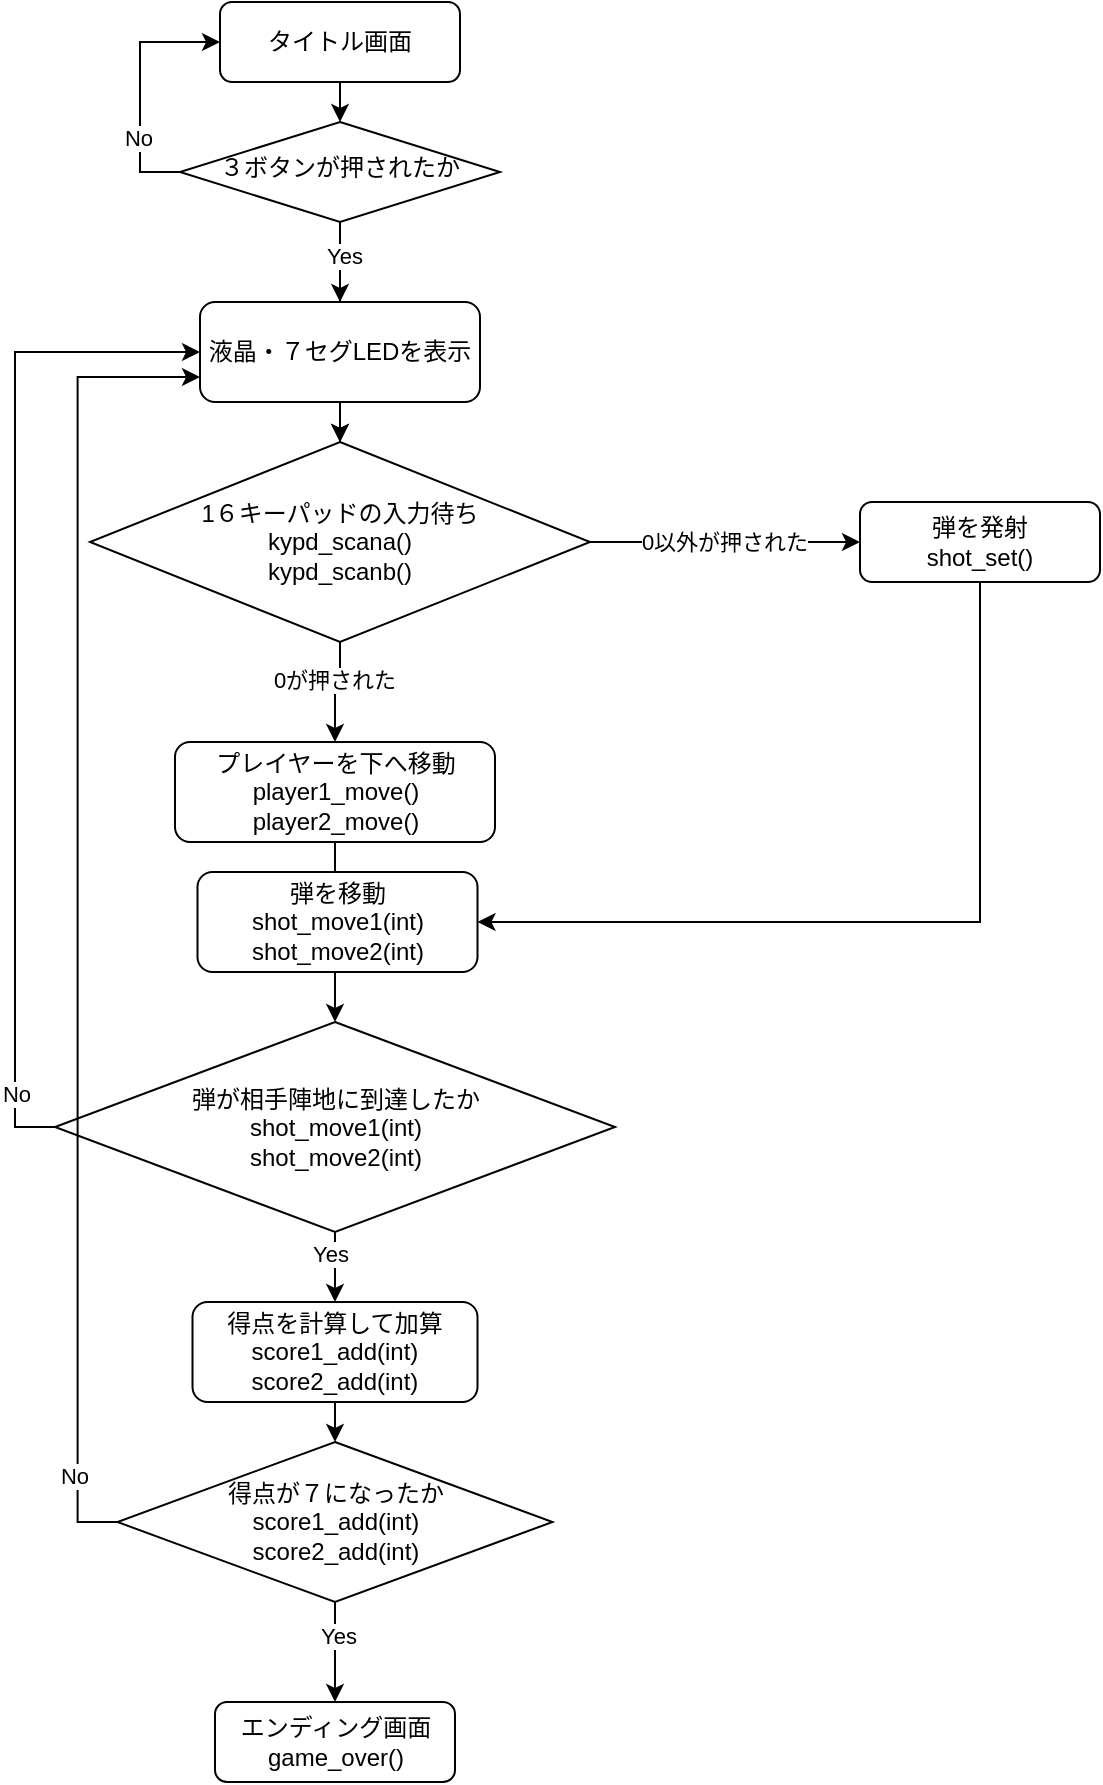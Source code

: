 <mxfile version="25.0.3">
  <diagram id="C5RBs43oDa-KdzZeNtuy" name="Page-1">
    <mxGraphModel dx="1444" dy="833" grid="1" gridSize="10" guides="1" tooltips="1" connect="1" arrows="1" fold="1" page="1" pageScale="1" pageWidth="827" pageHeight="1169" math="0" shadow="0">
      <root>
        <mxCell id="WIyWlLk6GJQsqaUBKTNV-0" />
        <mxCell id="WIyWlLk6GJQsqaUBKTNV-1" parent="WIyWlLk6GJQsqaUBKTNV-0" />
        <mxCell id="ANFbqaorEE16aVfxFsnP-38" style="edgeStyle=orthogonalEdgeStyle;rounded=0;orthogonalLoop=1;jettySize=auto;html=1;exitX=0.5;exitY=1;exitDx=0;exitDy=0;entryX=0.5;entryY=0;entryDx=0;entryDy=0;" parent="WIyWlLk6GJQsqaUBKTNV-1" source="WIyWlLk6GJQsqaUBKTNV-3" target="WIyWlLk6GJQsqaUBKTNV-6" edge="1">
          <mxGeometry relative="1" as="geometry" />
        </mxCell>
        <mxCell id="WIyWlLk6GJQsqaUBKTNV-3" value="タイトル画面" style="rounded=1;whiteSpace=wrap;html=1;fontSize=12;glass=0;strokeWidth=1;shadow=0;" parent="WIyWlLk6GJQsqaUBKTNV-1" vertex="1">
          <mxGeometry x="160" y="70" width="120" height="40" as="geometry" />
        </mxCell>
        <mxCell id="ANFbqaorEE16aVfxFsnP-6" style="edgeStyle=orthogonalEdgeStyle;rounded=0;orthogonalLoop=1;jettySize=auto;html=1;entryX=0.5;entryY=0;entryDx=0;entryDy=0;" parent="WIyWlLk6GJQsqaUBKTNV-1" source="WIyWlLk6GJQsqaUBKTNV-6" target="ANFbqaorEE16aVfxFsnP-5" edge="1">
          <mxGeometry relative="1" as="geometry" />
        </mxCell>
        <mxCell id="FCIrjf3Hrt95uE0JPk25-7" value="" style="edgeStyle=orthogonalEdgeStyle;rounded=0;orthogonalLoop=1;jettySize=auto;html=1;" edge="1" parent="WIyWlLk6GJQsqaUBKTNV-1" source="WIyWlLk6GJQsqaUBKTNV-6" target="ANFbqaorEE16aVfxFsnP-8">
          <mxGeometry relative="1" as="geometry" />
        </mxCell>
        <mxCell id="FCIrjf3Hrt95uE0JPk25-8" value="Yes" style="edgeLabel;html=1;align=center;verticalAlign=middle;resizable=0;points=[];" vertex="1" connectable="0" parent="FCIrjf3Hrt95uE0JPk25-7">
          <mxGeometry x="-0.804" y="2" relative="1" as="geometry">
            <mxPoint y="6" as="offset" />
          </mxGeometry>
        </mxCell>
        <mxCell id="FCIrjf3Hrt95uE0JPk25-9" style="edgeStyle=orthogonalEdgeStyle;rounded=0;orthogonalLoop=1;jettySize=auto;html=1;exitX=0;exitY=0.5;exitDx=0;exitDy=0;entryX=0;entryY=0.5;entryDx=0;entryDy=0;" edge="1" parent="WIyWlLk6GJQsqaUBKTNV-1" source="WIyWlLk6GJQsqaUBKTNV-6" target="WIyWlLk6GJQsqaUBKTNV-3">
          <mxGeometry relative="1" as="geometry" />
        </mxCell>
        <mxCell id="FCIrjf3Hrt95uE0JPk25-10" value="No" style="edgeLabel;html=1;align=center;verticalAlign=middle;resizable=0;points=[];" vertex="1" connectable="0" parent="FCIrjf3Hrt95uE0JPk25-9">
          <mxGeometry x="-0.412" y="1" relative="1" as="geometry">
            <mxPoint as="offset" />
          </mxGeometry>
        </mxCell>
        <mxCell id="WIyWlLk6GJQsqaUBKTNV-6" value="３ボタンが押されたか" style="rhombus;whiteSpace=wrap;html=1;shadow=0;fontFamily=Helvetica;fontSize=12;align=center;strokeWidth=1;spacing=6;spacingTop=-4;" parent="WIyWlLk6GJQsqaUBKTNV-1" vertex="1">
          <mxGeometry x="140" y="130" width="160" height="50" as="geometry" />
        </mxCell>
        <mxCell id="ANFbqaorEE16aVfxFsnP-9" style="edgeStyle=orthogonalEdgeStyle;rounded=0;orthogonalLoop=1;jettySize=auto;html=1;entryX=0.5;entryY=0;entryDx=0;entryDy=0;" parent="WIyWlLk6GJQsqaUBKTNV-1" source="ANFbqaorEE16aVfxFsnP-5" target="ANFbqaorEE16aVfxFsnP-8" edge="1">
          <mxGeometry relative="1" as="geometry" />
        </mxCell>
        <mxCell id="ANFbqaorEE16aVfxFsnP-5" value="液晶・７セグLEDを表示" style="rounded=1;whiteSpace=wrap;html=1;" parent="WIyWlLk6GJQsqaUBKTNV-1" vertex="1">
          <mxGeometry x="150" y="220" width="140" height="50" as="geometry" />
        </mxCell>
        <mxCell id="ANFbqaorEE16aVfxFsnP-26" style="edgeStyle=orthogonalEdgeStyle;rounded=0;orthogonalLoop=1;jettySize=auto;html=1;exitX=0.5;exitY=1;exitDx=0;exitDy=0;entryX=0.5;entryY=0;entryDx=0;entryDy=0;" parent="WIyWlLk6GJQsqaUBKTNV-1" source="ANFbqaorEE16aVfxFsnP-8" target="ANFbqaorEE16aVfxFsnP-12" edge="1">
          <mxGeometry relative="1" as="geometry" />
        </mxCell>
        <mxCell id="ANFbqaorEE16aVfxFsnP-41" value="0が押された" style="edgeLabel;html=1;align=center;verticalAlign=middle;resizable=0;points=[];" parent="ANFbqaorEE16aVfxFsnP-26" vertex="1" connectable="0">
          <mxGeometry x="-0.271" y="-3" relative="1" as="geometry">
            <mxPoint as="offset" />
          </mxGeometry>
        </mxCell>
        <mxCell id="ANFbqaorEE16aVfxFsnP-36" style="edgeStyle=orthogonalEdgeStyle;rounded=0;orthogonalLoop=1;jettySize=auto;html=1;exitX=1;exitY=0.5;exitDx=0;exitDy=0;entryX=0;entryY=0.5;entryDx=0;entryDy=0;" parent="WIyWlLk6GJQsqaUBKTNV-1" source="ANFbqaorEE16aVfxFsnP-8" target="ANFbqaorEE16aVfxFsnP-14" edge="1">
          <mxGeometry relative="1" as="geometry" />
        </mxCell>
        <mxCell id="FCIrjf3Hrt95uE0JPk25-1" value="0以外が押された" style="edgeLabel;html=1;align=center;verticalAlign=middle;resizable=0;points=[];" vertex="1" connectable="0" parent="ANFbqaorEE16aVfxFsnP-36">
          <mxGeometry x="-0.016" relative="1" as="geometry">
            <mxPoint as="offset" />
          </mxGeometry>
        </mxCell>
        <mxCell id="ANFbqaorEE16aVfxFsnP-8" value="1６キーパッドの入力待ち&lt;div&gt;kypd_scana()&lt;/div&gt;&lt;div&gt;kypd_scanb()&lt;/div&gt;" style="rhombus;whiteSpace=wrap;html=1;" parent="WIyWlLk6GJQsqaUBKTNV-1" vertex="1">
          <mxGeometry x="95" y="290" width="250" height="100" as="geometry" />
        </mxCell>
        <mxCell id="ANFbqaorEE16aVfxFsnP-22" style="edgeStyle=orthogonalEdgeStyle;rounded=0;orthogonalLoop=1;jettySize=auto;html=1;entryX=0.5;entryY=0;entryDx=0;entryDy=0;" parent="WIyWlLk6GJQsqaUBKTNV-1" source="ANFbqaorEE16aVfxFsnP-12" target="ANFbqaorEE16aVfxFsnP-13" edge="1">
          <mxGeometry relative="1" as="geometry" />
        </mxCell>
        <mxCell id="ANFbqaorEE16aVfxFsnP-12" value="プレイヤーを下へ移動&lt;div&gt;player1_move()&lt;/div&gt;&lt;div&gt;player2_move()&lt;/div&gt;" style="rounded=1;whiteSpace=wrap;html=1;" parent="WIyWlLk6GJQsqaUBKTNV-1" vertex="1">
          <mxGeometry x="137.5" y="440" width="160" height="50" as="geometry" />
        </mxCell>
        <mxCell id="ANFbqaorEE16aVfxFsnP-39" style="edgeStyle=orthogonalEdgeStyle;rounded=0;orthogonalLoop=1;jettySize=auto;html=1;exitX=0.5;exitY=1;exitDx=0;exitDy=0;entryX=0.5;entryY=0;entryDx=0;entryDy=0;" parent="WIyWlLk6GJQsqaUBKTNV-1" source="ANFbqaorEE16aVfxFsnP-13" target="ANFbqaorEE16aVfxFsnP-15" edge="1">
          <mxGeometry relative="1" as="geometry" />
        </mxCell>
        <mxCell id="ANFbqaorEE16aVfxFsnP-13" value="弾を移動&lt;div&gt;shot_move1(int)&lt;/div&gt;&lt;div&gt;shot_move2(int)&lt;/div&gt;" style="rounded=1;whiteSpace=wrap;html=1;" parent="WIyWlLk6GJQsqaUBKTNV-1" vertex="1">
          <mxGeometry x="148.75" y="505" width="140" height="50" as="geometry" />
        </mxCell>
        <mxCell id="ANFbqaorEE16aVfxFsnP-37" style="edgeStyle=orthogonalEdgeStyle;rounded=0;orthogonalLoop=1;jettySize=auto;html=1;exitX=0.5;exitY=1;exitDx=0;exitDy=0;entryX=1;entryY=0.5;entryDx=0;entryDy=0;" parent="WIyWlLk6GJQsqaUBKTNV-1" source="ANFbqaorEE16aVfxFsnP-14" target="ANFbqaorEE16aVfxFsnP-13" edge="1">
          <mxGeometry relative="1" as="geometry" />
        </mxCell>
        <mxCell id="ANFbqaorEE16aVfxFsnP-14" value="弾を発射&lt;div&gt;shot_set()&lt;/div&gt;" style="rounded=1;whiteSpace=wrap;html=1;" parent="WIyWlLk6GJQsqaUBKTNV-1" vertex="1">
          <mxGeometry x="480" y="320" width="120" height="40" as="geometry" />
        </mxCell>
        <mxCell id="ANFbqaorEE16aVfxFsnP-32" style="edgeStyle=orthogonalEdgeStyle;rounded=0;orthogonalLoop=1;jettySize=auto;html=1;exitX=0.5;exitY=1;exitDx=0;exitDy=0;entryX=0.5;entryY=0;entryDx=0;entryDy=0;" parent="WIyWlLk6GJQsqaUBKTNV-1" source="ANFbqaorEE16aVfxFsnP-15" target="ANFbqaorEE16aVfxFsnP-17" edge="1">
          <mxGeometry relative="1" as="geometry" />
        </mxCell>
        <mxCell id="FCIrjf3Hrt95uE0JPk25-2" value="Yes" style="edgeLabel;html=1;align=center;verticalAlign=middle;resizable=0;points=[];" vertex="1" connectable="0" parent="ANFbqaorEE16aVfxFsnP-32">
          <mxGeometry x="-0.366" y="-3" relative="1" as="geometry">
            <mxPoint as="offset" />
          </mxGeometry>
        </mxCell>
        <mxCell id="ANFbqaorEE16aVfxFsnP-33" style="edgeStyle=orthogonalEdgeStyle;rounded=0;orthogonalLoop=1;jettySize=auto;html=1;exitX=0;exitY=0.5;exitDx=0;exitDy=0;entryX=0;entryY=0.5;entryDx=0;entryDy=0;" parent="WIyWlLk6GJQsqaUBKTNV-1" source="ANFbqaorEE16aVfxFsnP-15" target="ANFbqaorEE16aVfxFsnP-5" edge="1">
          <mxGeometry relative="1" as="geometry" />
        </mxCell>
        <mxCell id="FCIrjf3Hrt95uE0JPk25-3" value="No" style="edgeLabel;html=1;align=center;verticalAlign=middle;resizable=0;points=[];" vertex="1" connectable="0" parent="ANFbqaorEE16aVfxFsnP-33">
          <mxGeometry x="-0.509" relative="1" as="geometry">
            <mxPoint y="86" as="offset" />
          </mxGeometry>
        </mxCell>
        <mxCell id="ANFbqaorEE16aVfxFsnP-15" value="弾が相手陣地に到達したか&lt;div&gt;shot_move1(int)&lt;/div&gt;&lt;div&gt;shot_move2(int)&lt;/div&gt;" style="rhombus;whiteSpace=wrap;html=1;" parent="WIyWlLk6GJQsqaUBKTNV-1" vertex="1">
          <mxGeometry x="77.5" y="580" width="280" height="105" as="geometry" />
        </mxCell>
        <mxCell id="ANFbqaorEE16aVfxFsnP-28" style="edgeStyle=orthogonalEdgeStyle;rounded=0;orthogonalLoop=1;jettySize=auto;html=1;exitX=0.5;exitY=1;exitDx=0;exitDy=0;entryX=0.5;entryY=0;entryDx=0;entryDy=0;" parent="WIyWlLk6GJQsqaUBKTNV-1" source="ANFbqaorEE16aVfxFsnP-17" target="ANFbqaorEE16aVfxFsnP-18" edge="1">
          <mxGeometry relative="1" as="geometry" />
        </mxCell>
        <mxCell id="ANFbqaorEE16aVfxFsnP-17" value="得点を計算して加算&lt;div&gt;score1_add(int)&lt;/div&gt;&lt;div&gt;score2_add(int)&lt;/div&gt;" style="rounded=1;whiteSpace=wrap;html=1;" parent="WIyWlLk6GJQsqaUBKTNV-1" vertex="1">
          <mxGeometry x="146.25" y="720" width="142.5" height="50" as="geometry" />
        </mxCell>
        <mxCell id="ANFbqaorEE16aVfxFsnP-29" style="edgeStyle=orthogonalEdgeStyle;rounded=0;orthogonalLoop=1;jettySize=auto;html=1;exitX=0.5;exitY=1;exitDx=0;exitDy=0;entryX=0.5;entryY=0;entryDx=0;entryDy=0;" parent="WIyWlLk6GJQsqaUBKTNV-1" source="ANFbqaorEE16aVfxFsnP-18" target="ANFbqaorEE16aVfxFsnP-19" edge="1">
          <mxGeometry relative="1" as="geometry" />
        </mxCell>
        <mxCell id="FCIrjf3Hrt95uE0JPk25-5" value="Yes" style="edgeLabel;html=1;align=center;verticalAlign=middle;resizable=0;points=[];" vertex="1" connectable="0" parent="ANFbqaorEE16aVfxFsnP-29">
          <mxGeometry x="-0.325" y="1" relative="1" as="geometry">
            <mxPoint as="offset" />
          </mxGeometry>
        </mxCell>
        <mxCell id="ANFbqaorEE16aVfxFsnP-35" style="edgeStyle=orthogonalEdgeStyle;rounded=0;orthogonalLoop=1;jettySize=auto;html=1;exitX=0;exitY=0.5;exitDx=0;exitDy=0;entryX=0;entryY=0.75;entryDx=0;entryDy=0;" parent="WIyWlLk6GJQsqaUBKTNV-1" source="ANFbqaorEE16aVfxFsnP-18" target="ANFbqaorEE16aVfxFsnP-5" edge="1">
          <mxGeometry relative="1" as="geometry" />
        </mxCell>
        <mxCell id="FCIrjf3Hrt95uE0JPk25-4" value="No" style="edgeLabel;html=1;align=center;verticalAlign=middle;resizable=0;points=[];" vertex="1" connectable="0" parent="ANFbqaorEE16aVfxFsnP-35">
          <mxGeometry x="-0.865" y="2" relative="1" as="geometry">
            <mxPoint y="1" as="offset" />
          </mxGeometry>
        </mxCell>
        <mxCell id="ANFbqaorEE16aVfxFsnP-18" value="得点が７になったか&lt;div&gt;&lt;div&gt;score1_add(int)&lt;/div&gt;&lt;div&gt;score2_add(int)&lt;/div&gt;&lt;/div&gt;" style="rhombus;whiteSpace=wrap;html=1;" parent="WIyWlLk6GJQsqaUBKTNV-1" vertex="1">
          <mxGeometry x="108.75" y="790" width="217.5" height="80" as="geometry" />
        </mxCell>
        <mxCell id="ANFbqaorEE16aVfxFsnP-19" value="エンディング画面&lt;div&gt;game_over()&lt;/div&gt;" style="rounded=1;whiteSpace=wrap;html=1;" parent="WIyWlLk6GJQsqaUBKTNV-1" vertex="1">
          <mxGeometry x="157.5" y="920" width="120" height="40" as="geometry" />
        </mxCell>
      </root>
    </mxGraphModel>
  </diagram>
</mxfile>
